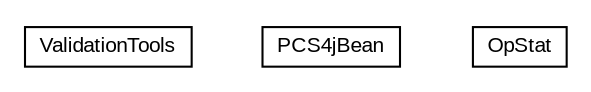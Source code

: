 #!/usr/local/bin/dot
#
# Class diagram 
# Generated by UMLGraph version R5_6-24-gf6e263 (http://www.umlgraph.org/)
#

digraph G {
	edge [fontname="arial",fontsize=10,labelfontname="arial",labelfontsize=10];
	node [fontname="arial",fontsize=10,shape=plaintext];
	nodesep=0.25;
	ranksep=0.5;
	// org.miloss.fgsms.services.pcs.impl.ValidationTools
	c60716 [label=<<table title="org.miloss.fgsms.services.pcs.impl.ValidationTools" border="0" cellborder="1" cellspacing="0" cellpadding="2" port="p" href="./ValidationTools.html">
		<tr><td><table border="0" cellspacing="0" cellpadding="1">
<tr><td align="center" balign="center"> ValidationTools </td></tr>
		</table></td></tr>
		</table>>, URL="./ValidationTools.html", fontname="arial", fontcolor="black", fontsize=10.0];
	// org.miloss.fgsms.services.pcs.impl.PCS4jBean
	c60717 [label=<<table title="org.miloss.fgsms.services.pcs.impl.PCS4jBean" border="0" cellborder="1" cellspacing="0" cellpadding="2" port="p" href="./PCS4jBean.html">
		<tr><td><table border="0" cellspacing="0" cellpadding="1">
<tr><td align="center" balign="center"> PCS4jBean </td></tr>
		</table></td></tr>
		</table>>, URL="./PCS4jBean.html", fontname="arial", fontcolor="black", fontsize=10.0];
	// org.miloss.fgsms.services.pcs.impl.OpStat
	c60718 [label=<<table title="org.miloss.fgsms.services.pcs.impl.OpStat" border="0" cellborder="1" cellspacing="0" cellpadding="2" port="p" href="./OpStat.html">
		<tr><td><table border="0" cellspacing="0" cellpadding="1">
<tr><td align="center" balign="center"> OpStat </td></tr>
		</table></td></tr>
		</table>>, URL="./OpStat.html", fontname="arial", fontcolor="black", fontsize=10.0];
}


